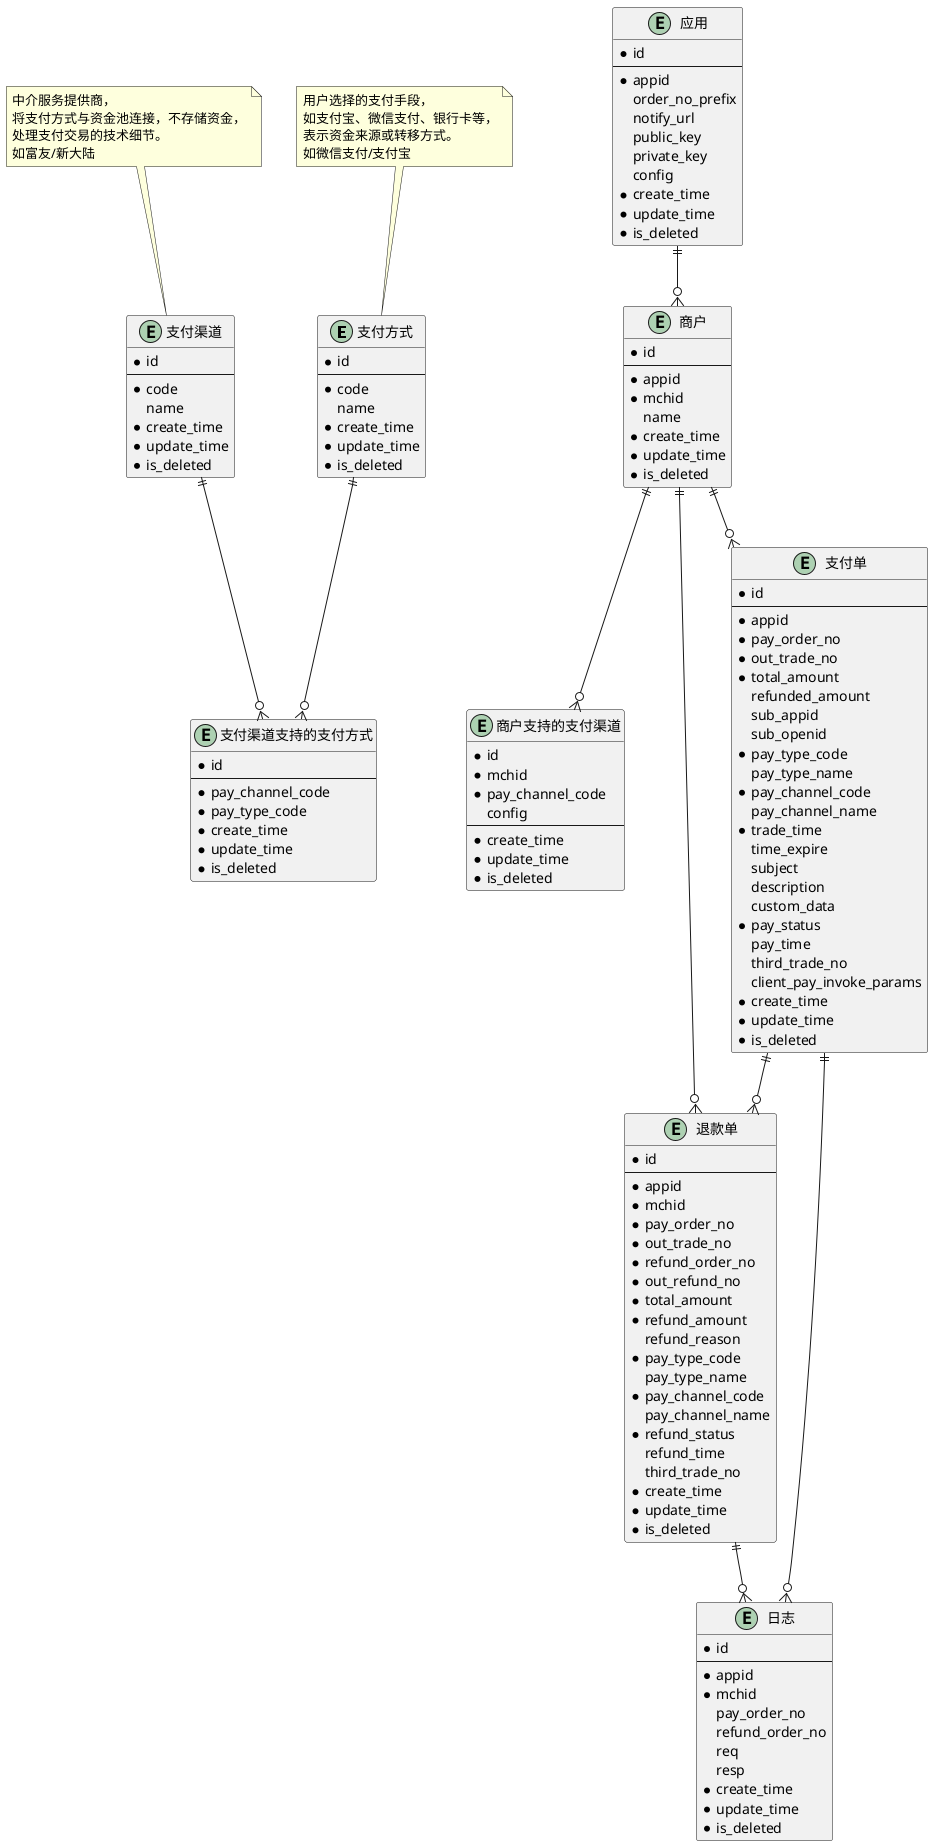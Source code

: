 @startuml

entity PayType as "支付方式" {
    * id
    --
    * code
    name
    * create_time
    * update_time
    * is_deleted
}

note top of PayType
    用户选择的支付手段，
    如支付宝、微信支付、银行卡等，
    表示资金来源或转移方式。
    如微信支付/支付宝
end note

entity PayChannel as "支付渠道" {
    * id
    --
    * code
    name
    * create_time
    * update_time
    * is_deleted
}

note top of PayChannel
    中介服务提供商，
    将支付方式与资金池连接，不存储资金，
    处理支付交易的技术细节。
    如富友/新大陆
end note

entity PayChannelPayType as "支付渠道支持的支付方式" {
    * id
    --
    * pay_channel_code
    * pay_type_code
    * create_time
    * update_time
    * is_deleted
}

entity App as "应用" {
    * id
    --
    * appid
    order_no_prefix
    notify_url
    public_key
    private_key
    config
    * create_time
    * update_time
    * is_deleted
}

entity Merchant as "商户" {
    * id
    --
    * appid
    * mchid
    name
    * create_time
    * update_time
    * is_deleted
}

entity MerchantPayChannel as "商户支持的支付渠道" {
    * id
    * mchid
    * pay_channel_code
    config
    --
    * create_time
    * update_time
    * is_deleted
}

entity PayOrder as "支付单" {
    * id
    --
    * appid
    * pay_order_no
    * out_trade_no
    * total_amount
    refunded_amount
    sub_appid
    sub_openid
    * pay_type_code
    pay_type_name
    * pay_channel_code
    pay_channel_name
    * trade_time
    time_expire
    subject
    description
    custom_data
    * pay_status
    pay_time
    third_trade_no
    client_pay_invoke_params
    * create_time
    * update_time
    * is_deleted
}

entity RefundOrder as "退款单" {
    * id
    --
    * appid
    * mchid
    * pay_order_no
    * out_trade_no
    * refund_order_no
    * out_refund_no
    * total_amount
    * refund_amount
    refund_reason
    * pay_type_code
    pay_type_name
    * pay_channel_code
    pay_channel_name
    * refund_status
    refund_time
    third_trade_no
    * create_time
    * update_time
    * is_deleted
}

entity OrderLog as "日志" {
    * id
    --
    * appid
    * mchid
    pay_order_no
    refund_order_no
    req
    resp
    * create_time
    * update_time
    * is_deleted
}

PayType ||--o{ PayChannelPayType
PayChannel ||--o{ PayChannelPayType
App ||--o{ Merchant
Merchant ||--o{ MerchantPayChannel
Merchant ||--o{ PayOrder
Merchant ||--o{ RefundOrder
PayOrder ||--o{ RefundOrder
PayOrder ||--o{ OrderLog
RefundOrder ||--o{ OrderLog

@enduml

